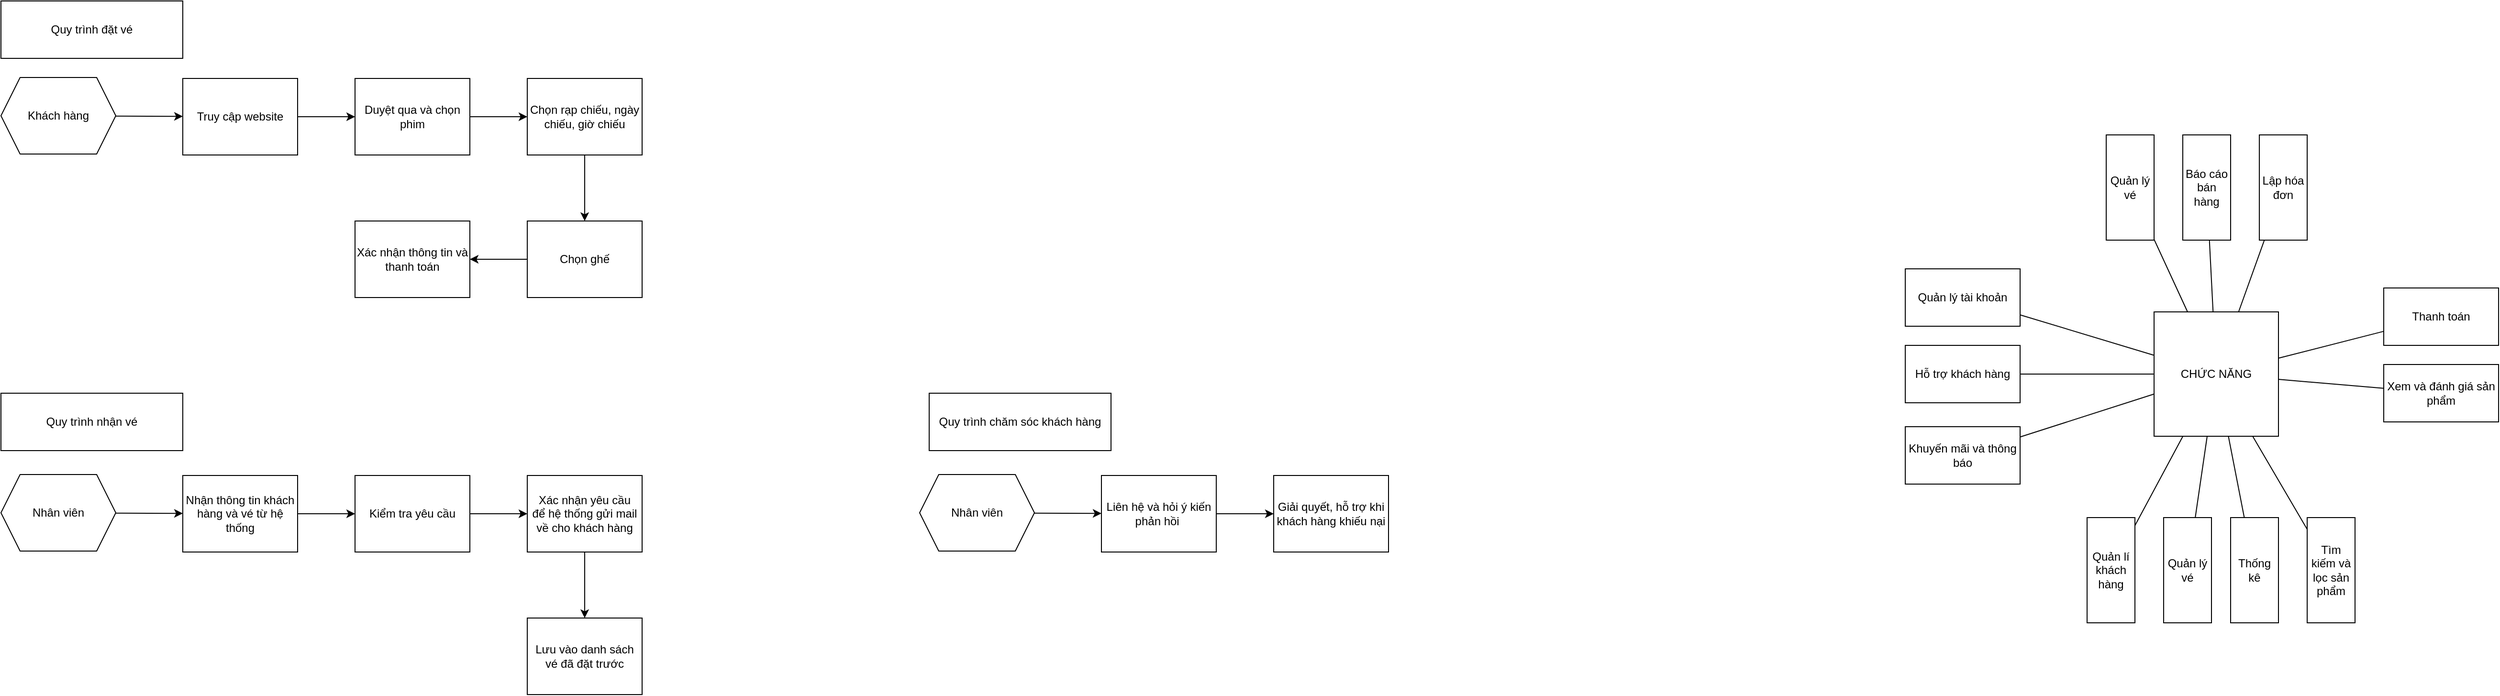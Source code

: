 <mxfile version="24.7.17">
  <diagram name="Trang-1" id="nz_Sbfwsfs0bYYeBjaF2">
    <mxGraphModel dx="1816" dy="509" grid="1" gridSize="10" guides="1" tooltips="1" connect="1" arrows="1" fold="1" page="1" pageScale="1" pageWidth="827" pageHeight="1169" math="0" shadow="0">
      <root>
        <mxCell id="0" />
        <mxCell id="1" parent="0" />
        <mxCell id="FrL-qWg0Bq8Ft-8Tm1kL-1" value="Khách hàng" style="shape=hexagon;perimeter=hexagonPerimeter2;whiteSpace=wrap;html=1;fixedSize=1;" parent="1" vertex="1">
          <mxGeometry x="-190" y="170" width="120" height="80" as="geometry" />
        </mxCell>
        <mxCell id="FrL-qWg0Bq8Ft-8Tm1kL-2" value="Truy cập website" style="rounded=0;whiteSpace=wrap;html=1;" parent="1" vertex="1">
          <mxGeometry y="171" width="120" height="80" as="geometry" />
        </mxCell>
        <mxCell id="FrL-qWg0Bq8Ft-8Tm1kL-3" value="Duyệt qua và chọn phim" style="rounded=0;whiteSpace=wrap;html=1;" parent="1" vertex="1">
          <mxGeometry x="180" y="171" width="120" height="80" as="geometry" />
        </mxCell>
        <mxCell id="FrL-qWg0Bq8Ft-8Tm1kL-4" value="Chọn rạp chiếu, ngày chiếu, giờ chiếu" style="rounded=0;whiteSpace=wrap;html=1;" parent="1" vertex="1">
          <mxGeometry x="360" y="171" width="120" height="80" as="geometry" />
        </mxCell>
        <mxCell id="FrL-qWg0Bq8Ft-8Tm1kL-5" value="Chọn ghế" style="rounded=0;whiteSpace=wrap;html=1;" parent="1" vertex="1">
          <mxGeometry x="360" y="320" width="120" height="80" as="geometry" />
        </mxCell>
        <mxCell id="FrL-qWg0Bq8Ft-8Tm1kL-6" value="Xác nhận thông tin và thanh toán" style="rounded=0;whiteSpace=wrap;html=1;" parent="1" vertex="1">
          <mxGeometry x="180" y="320" width="120" height="80" as="geometry" />
        </mxCell>
        <mxCell id="FrL-qWg0Bq8Ft-8Tm1kL-7" value="" style="endArrow=classic;html=1;rounded=0;" parent="1" source="FrL-qWg0Bq8Ft-8Tm1kL-1" target="FrL-qWg0Bq8Ft-8Tm1kL-2" edge="1">
          <mxGeometry width="50" height="50" relative="1" as="geometry">
            <mxPoint x="-80" y="330" as="sourcePoint" />
            <mxPoint x="-30" y="280" as="targetPoint" />
          </mxGeometry>
        </mxCell>
        <mxCell id="FrL-qWg0Bq8Ft-8Tm1kL-8" value="" style="endArrow=classic;html=1;rounded=0;" parent="1" source="FrL-qWg0Bq8Ft-8Tm1kL-2" target="FrL-qWg0Bq8Ft-8Tm1kL-3" edge="1">
          <mxGeometry width="50" height="50" relative="1" as="geometry">
            <mxPoint x="120.16" y="210.19" as="sourcePoint" />
            <mxPoint x="190.16" y="211.19" as="targetPoint" />
          </mxGeometry>
        </mxCell>
        <mxCell id="FrL-qWg0Bq8Ft-8Tm1kL-9" value="" style="endArrow=classic;html=1;rounded=0;" parent="1" source="FrL-qWg0Bq8Ft-8Tm1kL-3" target="FrL-qWg0Bq8Ft-8Tm1kL-4" edge="1">
          <mxGeometry width="50" height="50" relative="1" as="geometry">
            <mxPoint x="310" y="340" as="sourcePoint" />
            <mxPoint x="370" y="340" as="targetPoint" />
          </mxGeometry>
        </mxCell>
        <mxCell id="FrL-qWg0Bq8Ft-8Tm1kL-10" value="" style="endArrow=classic;html=1;rounded=0;" parent="1" source="FrL-qWg0Bq8Ft-8Tm1kL-4" target="FrL-qWg0Bq8Ft-8Tm1kL-5" edge="1">
          <mxGeometry width="50" height="50" relative="1" as="geometry">
            <mxPoint x="470" y="340" as="sourcePoint" />
            <mxPoint x="530" y="340" as="targetPoint" />
          </mxGeometry>
        </mxCell>
        <mxCell id="FrL-qWg0Bq8Ft-8Tm1kL-11" value="" style="endArrow=classic;html=1;rounded=0;" parent="1" source="FrL-qWg0Bq8Ft-8Tm1kL-5" target="FrL-qWg0Bq8Ft-8Tm1kL-6" edge="1">
          <mxGeometry width="50" height="50" relative="1" as="geometry">
            <mxPoint x="640" y="330" as="sourcePoint" />
            <mxPoint x="700" y="330" as="targetPoint" />
          </mxGeometry>
        </mxCell>
        <mxCell id="FrL-qWg0Bq8Ft-8Tm1kL-12" value="Nhân viên" style="shape=hexagon;perimeter=hexagonPerimeter2;whiteSpace=wrap;html=1;fixedSize=1;" parent="1" vertex="1">
          <mxGeometry x="-190" y="585" width="120" height="80" as="geometry" />
        </mxCell>
        <mxCell id="FrL-qWg0Bq8Ft-8Tm1kL-13" value="Nhận thông tin khách hàng và vé từ hệ thống" style="rounded=0;whiteSpace=wrap;html=1;" parent="1" vertex="1">
          <mxGeometry y="586" width="120" height="80" as="geometry" />
        </mxCell>
        <mxCell id="FrL-qWg0Bq8Ft-8Tm1kL-14" value="Kiểm tra yêu cầu" style="rounded=0;whiteSpace=wrap;html=1;" parent="1" vertex="1">
          <mxGeometry x="180" y="586" width="120" height="80" as="geometry" />
        </mxCell>
        <mxCell id="FrL-qWg0Bq8Ft-8Tm1kL-15" value="Xác nhận yêu cầu&lt;div&gt;để hệ thống gửi mail về cho khách hàng&lt;/div&gt;" style="rounded=0;whiteSpace=wrap;html=1;" parent="1" vertex="1">
          <mxGeometry x="360" y="586" width="120" height="80" as="geometry" />
        </mxCell>
        <mxCell id="FrL-qWg0Bq8Ft-8Tm1kL-16" value="Lưu vào danh sách vé đã đặt trước" style="rounded=0;whiteSpace=wrap;html=1;" parent="1" vertex="1">
          <mxGeometry x="360" y="735" width="120" height="80" as="geometry" />
        </mxCell>
        <mxCell id="FrL-qWg0Bq8Ft-8Tm1kL-18" value="" style="endArrow=classic;html=1;rounded=0;" parent="1" source="FrL-qWg0Bq8Ft-8Tm1kL-12" target="FrL-qWg0Bq8Ft-8Tm1kL-13" edge="1">
          <mxGeometry width="50" height="50" relative="1" as="geometry">
            <mxPoint x="-80" y="745" as="sourcePoint" />
            <mxPoint x="-30" y="695" as="targetPoint" />
          </mxGeometry>
        </mxCell>
        <mxCell id="FrL-qWg0Bq8Ft-8Tm1kL-19" value="" style="endArrow=classic;html=1;rounded=0;" parent="1" source="FrL-qWg0Bq8Ft-8Tm1kL-13" target="FrL-qWg0Bq8Ft-8Tm1kL-14" edge="1">
          <mxGeometry width="50" height="50" relative="1" as="geometry">
            <mxPoint x="120.16" y="625.19" as="sourcePoint" />
            <mxPoint x="190.16" y="626.19" as="targetPoint" />
          </mxGeometry>
        </mxCell>
        <mxCell id="FrL-qWg0Bq8Ft-8Tm1kL-20" value="" style="endArrow=classic;html=1;rounded=0;" parent="1" source="FrL-qWg0Bq8Ft-8Tm1kL-14" target="FrL-qWg0Bq8Ft-8Tm1kL-15" edge="1">
          <mxGeometry width="50" height="50" relative="1" as="geometry">
            <mxPoint x="310" y="755" as="sourcePoint" />
            <mxPoint x="370" y="755" as="targetPoint" />
          </mxGeometry>
        </mxCell>
        <mxCell id="FrL-qWg0Bq8Ft-8Tm1kL-21" value="" style="endArrow=classic;html=1;rounded=0;" parent="1" source="FrL-qWg0Bq8Ft-8Tm1kL-15" target="FrL-qWg0Bq8Ft-8Tm1kL-16" edge="1">
          <mxGeometry width="50" height="50" relative="1" as="geometry">
            <mxPoint x="470" y="755" as="sourcePoint" />
            <mxPoint x="530" y="755" as="targetPoint" />
          </mxGeometry>
        </mxCell>
        <mxCell id="FrL-qWg0Bq8Ft-8Tm1kL-23" value="Quy trình đặt vé" style="rounded=0;whiteSpace=wrap;html=1;" parent="1" vertex="1">
          <mxGeometry x="-190" y="90" width="190" height="60" as="geometry" />
        </mxCell>
        <mxCell id="FrL-qWg0Bq8Ft-8Tm1kL-24" value="Quy trình nhận vé" style="rounded=0;whiteSpace=wrap;html=1;" parent="1" vertex="1">
          <mxGeometry x="-190" y="500" width="190" height="60" as="geometry" />
        </mxCell>
        <mxCell id="FrL-qWg0Bq8Ft-8Tm1kL-34" value="Nhân viên" style="shape=hexagon;perimeter=hexagonPerimeter2;whiteSpace=wrap;html=1;fixedSize=1;" parent="1" vertex="1">
          <mxGeometry x="770" y="585" width="120" height="80" as="geometry" />
        </mxCell>
        <mxCell id="FrL-qWg0Bq8Ft-8Tm1kL-35" value="Liên hệ và hỏi ý kiến phản hồi&amp;nbsp;" style="rounded=0;whiteSpace=wrap;html=1;" parent="1" vertex="1">
          <mxGeometry x="960" y="586" width="120" height="80" as="geometry" />
        </mxCell>
        <mxCell id="FrL-qWg0Bq8Ft-8Tm1kL-36" value="Giải quyết, hỗ trợ khi khách hàng khiếu nại" style="rounded=0;whiteSpace=wrap;html=1;" parent="1" vertex="1">
          <mxGeometry x="1140" y="586" width="120" height="80" as="geometry" />
        </mxCell>
        <mxCell id="FrL-qWg0Bq8Ft-8Tm1kL-39" value="" style="endArrow=classic;html=1;rounded=0;" parent="1" source="FrL-qWg0Bq8Ft-8Tm1kL-34" target="FrL-qWg0Bq8Ft-8Tm1kL-35" edge="1">
          <mxGeometry width="50" height="50" relative="1" as="geometry">
            <mxPoint x="880" y="745" as="sourcePoint" />
            <mxPoint x="930" y="695" as="targetPoint" />
          </mxGeometry>
        </mxCell>
        <mxCell id="FrL-qWg0Bq8Ft-8Tm1kL-40" value="" style="endArrow=classic;html=1;rounded=0;" parent="1" source="FrL-qWg0Bq8Ft-8Tm1kL-35" target="FrL-qWg0Bq8Ft-8Tm1kL-36" edge="1">
          <mxGeometry width="50" height="50" relative="1" as="geometry">
            <mxPoint x="1080.16" y="625.19" as="sourcePoint" />
            <mxPoint x="1150.16" y="626.19" as="targetPoint" />
          </mxGeometry>
        </mxCell>
        <mxCell id="FrL-qWg0Bq8Ft-8Tm1kL-43" value="Quy trình chăm sóc khách hàng" style="rounded=0;whiteSpace=wrap;html=1;" parent="1" vertex="1">
          <mxGeometry x="780" y="500" width="190" height="60" as="geometry" />
        </mxCell>
        <mxCell id="b9JfwRuqTQXrRDUmlfJM-1" value="CHỨC NĂNG" style="whiteSpace=wrap;html=1;aspect=fixed;" vertex="1" parent="1">
          <mxGeometry x="2060" y="415" width="130" height="130" as="geometry" />
        </mxCell>
        <mxCell id="b9JfwRuqTQXrRDUmlfJM-2" value="Quản lý tài khoản" style="rounded=0;whiteSpace=wrap;html=1;" vertex="1" parent="1">
          <mxGeometry x="1800" y="370" width="120" height="60" as="geometry" />
        </mxCell>
        <mxCell id="b9JfwRuqTQXrRDUmlfJM-3" value="Hỗ trợ khách hàng" style="rounded=0;whiteSpace=wrap;html=1;" vertex="1" parent="1">
          <mxGeometry x="1800" y="450" width="120" height="60" as="geometry" />
        </mxCell>
        <mxCell id="b9JfwRuqTQXrRDUmlfJM-4" value="Khuyến mãi và thông báo" style="rounded=0;whiteSpace=wrap;html=1;" vertex="1" parent="1">
          <mxGeometry x="1800" y="535" width="120" height="60" as="geometry" />
        </mxCell>
        <mxCell id="b9JfwRuqTQXrRDUmlfJM-5" value="Quản lý vé" style="rounded=0;whiteSpace=wrap;html=1;rotation=0;" vertex="1" parent="1">
          <mxGeometry x="2010" y="230" width="50" height="110" as="geometry" />
        </mxCell>
        <mxCell id="b9JfwRuqTQXrRDUmlfJM-6" value="Báo cáo bán hàng" style="rounded=0;whiteSpace=wrap;html=1;rotation=0;" vertex="1" parent="1">
          <mxGeometry x="2090" y="230" width="50" height="110" as="geometry" />
        </mxCell>
        <mxCell id="b9JfwRuqTQXrRDUmlfJM-7" value="Lập hóa đơn" style="rounded=0;whiteSpace=wrap;html=1;rotation=0;" vertex="1" parent="1">
          <mxGeometry x="2170" y="230" width="50" height="110" as="geometry" />
        </mxCell>
        <mxCell id="b9JfwRuqTQXrRDUmlfJM-8" value="Thanh toán" style="rounded=0;whiteSpace=wrap;html=1;" vertex="1" parent="1">
          <mxGeometry x="2300" y="390" width="120" height="60" as="geometry" />
        </mxCell>
        <mxCell id="b9JfwRuqTQXrRDUmlfJM-9" value="Xem và đánh giá sản phẩm" style="rounded=0;whiteSpace=wrap;html=1;" vertex="1" parent="1">
          <mxGeometry x="2300" y="470" width="120" height="60" as="geometry" />
        </mxCell>
        <mxCell id="b9JfwRuqTQXrRDUmlfJM-10" value="Quản lí khách hàng" style="rounded=0;whiteSpace=wrap;html=1;rotation=0;" vertex="1" parent="1">
          <mxGeometry x="1990" y="630" width="50" height="110" as="geometry" />
        </mxCell>
        <mxCell id="b9JfwRuqTQXrRDUmlfJM-11" value="Quản lý vé" style="rounded=0;whiteSpace=wrap;html=1;rotation=0;" vertex="1" parent="1">
          <mxGeometry x="2070" y="630" width="50" height="110" as="geometry" />
        </mxCell>
        <mxCell id="b9JfwRuqTQXrRDUmlfJM-12" value="Thống kê" style="rounded=0;whiteSpace=wrap;html=1;rotation=0;" vertex="1" parent="1">
          <mxGeometry x="2140" y="630" width="50" height="110" as="geometry" />
        </mxCell>
        <mxCell id="b9JfwRuqTQXrRDUmlfJM-13" value="Tìm kiếm và lọc sản phẩm" style="rounded=0;whiteSpace=wrap;html=1;rotation=0;" vertex="1" parent="1">
          <mxGeometry x="2220" y="630" width="50" height="110" as="geometry" />
        </mxCell>
        <mxCell id="b9JfwRuqTQXrRDUmlfJM-14" value="" style="endArrow=none;html=1;rounded=0;" edge="1" parent="1" source="b9JfwRuqTQXrRDUmlfJM-1" target="b9JfwRuqTQXrRDUmlfJM-5">
          <mxGeometry width="50" height="50" relative="1" as="geometry">
            <mxPoint x="2160" y="490" as="sourcePoint" />
            <mxPoint x="2210" y="440" as="targetPoint" />
          </mxGeometry>
        </mxCell>
        <mxCell id="b9JfwRuqTQXrRDUmlfJM-15" value="" style="endArrow=none;html=1;rounded=0;" edge="1" parent="1" source="b9JfwRuqTQXrRDUmlfJM-1" target="b9JfwRuqTQXrRDUmlfJM-6">
          <mxGeometry width="50" height="50" relative="1" as="geometry">
            <mxPoint x="2132.5" y="415.83" as="sourcePoint" />
            <mxPoint x="2097.5" y="339.83" as="targetPoint" />
          </mxGeometry>
        </mxCell>
        <mxCell id="b9JfwRuqTQXrRDUmlfJM-16" value="" style="endArrow=none;html=1;rounded=0;" edge="1" parent="1" source="b9JfwRuqTQXrRDUmlfJM-1" target="b9JfwRuqTQXrRDUmlfJM-7">
          <mxGeometry width="50" height="50" relative="1" as="geometry">
            <mxPoint x="2194.18" y="415" as="sourcePoint" />
            <mxPoint x="2190.18" y="340" as="targetPoint" />
          </mxGeometry>
        </mxCell>
        <mxCell id="b9JfwRuqTQXrRDUmlfJM-17" value="" style="endArrow=none;html=1;rounded=0;" edge="1" parent="1" source="b9JfwRuqTQXrRDUmlfJM-1" target="b9JfwRuqTQXrRDUmlfJM-8">
          <mxGeometry width="50" height="50" relative="1" as="geometry">
            <mxPoint x="2242.74" y="457.5" as="sourcePoint" />
            <mxPoint x="2269.74" y="382.5" as="targetPoint" />
          </mxGeometry>
        </mxCell>
        <mxCell id="b9JfwRuqTQXrRDUmlfJM-18" value="" style="endArrow=none;html=1;rounded=0;" edge="1" parent="1" source="b9JfwRuqTQXrRDUmlfJM-1" target="b9JfwRuqTQXrRDUmlfJM-9">
          <mxGeometry width="50" height="50" relative="1" as="geometry">
            <mxPoint x="2190" y="509.6" as="sourcePoint" />
            <mxPoint x="2300" y="481.6" as="targetPoint" />
          </mxGeometry>
        </mxCell>
        <mxCell id="b9JfwRuqTQXrRDUmlfJM-19" value="" style="endArrow=none;html=1;rounded=0;" edge="1" parent="1" source="b9JfwRuqTQXrRDUmlfJM-1" target="b9JfwRuqTQXrRDUmlfJM-12">
          <mxGeometry width="50" height="50" relative="1" as="geometry">
            <mxPoint x="2119.999" y="545" as="sourcePoint" />
            <mxPoint x="2176.95" y="642.292" as="targetPoint" />
          </mxGeometry>
        </mxCell>
        <mxCell id="b9JfwRuqTQXrRDUmlfJM-20" value="" style="endArrow=none;html=1;rounded=0;" edge="1" parent="1" source="b9JfwRuqTQXrRDUmlfJM-1" target="b9JfwRuqTQXrRDUmlfJM-13">
          <mxGeometry width="50" height="50" relative="1" as="geometry">
            <mxPoint x="2230.32" y="542" as="sourcePoint" />
            <mxPoint x="2246.32" y="627" as="targetPoint" />
          </mxGeometry>
        </mxCell>
        <mxCell id="b9JfwRuqTQXrRDUmlfJM-21" value="" style="endArrow=none;html=1;rounded=0;" edge="1" parent="1" source="b9JfwRuqTQXrRDUmlfJM-1" target="b9JfwRuqTQXrRDUmlfJM-11">
          <mxGeometry width="50" height="50" relative="1" as="geometry">
            <mxPoint x="2059.95" y="530" as="sourcePoint" />
            <mxPoint x="2116.95" y="627" as="targetPoint" />
          </mxGeometry>
        </mxCell>
        <mxCell id="b9JfwRuqTQXrRDUmlfJM-22" value="" style="endArrow=none;html=1;rounded=0;" edge="1" parent="1" source="b9JfwRuqTQXrRDUmlfJM-1" target="b9JfwRuqTQXrRDUmlfJM-10">
          <mxGeometry width="50" height="50" relative="1" as="geometry">
            <mxPoint x="2009.51" y="560" as="sourcePoint" />
            <mxPoint x="1997.51" y="645" as="targetPoint" />
          </mxGeometry>
        </mxCell>
        <mxCell id="b9JfwRuqTQXrRDUmlfJM-23" value="" style="endArrow=none;html=1;rounded=0;" edge="1" parent="1" source="b9JfwRuqTQXrRDUmlfJM-1" target="b9JfwRuqTQXrRDUmlfJM-4">
          <mxGeometry width="50" height="50" relative="1" as="geometry">
            <mxPoint x="2030" y="510" as="sourcePoint" />
            <mxPoint x="1980" y="603" as="targetPoint" />
          </mxGeometry>
        </mxCell>
        <mxCell id="b9JfwRuqTQXrRDUmlfJM-24" value="" style="endArrow=none;html=1;rounded=0;" edge="1" parent="1" source="b9JfwRuqTQXrRDUmlfJM-1" target="b9JfwRuqTQXrRDUmlfJM-3">
          <mxGeometry width="50" height="50" relative="1" as="geometry">
            <mxPoint x="2050" y="477.7" as="sourcePoint" />
            <mxPoint x="1910" y="522.7" as="targetPoint" />
          </mxGeometry>
        </mxCell>
        <mxCell id="b9JfwRuqTQXrRDUmlfJM-25" value="" style="endArrow=none;html=1;rounded=0;" edge="1" parent="1" source="b9JfwRuqTQXrRDUmlfJM-1" target="b9JfwRuqTQXrRDUmlfJM-2">
          <mxGeometry width="50" height="50" relative="1" as="geometry">
            <mxPoint x="2050" y="419.66" as="sourcePoint" />
            <mxPoint x="1910" y="419.66" as="targetPoint" />
          </mxGeometry>
        </mxCell>
      </root>
    </mxGraphModel>
  </diagram>
</mxfile>
